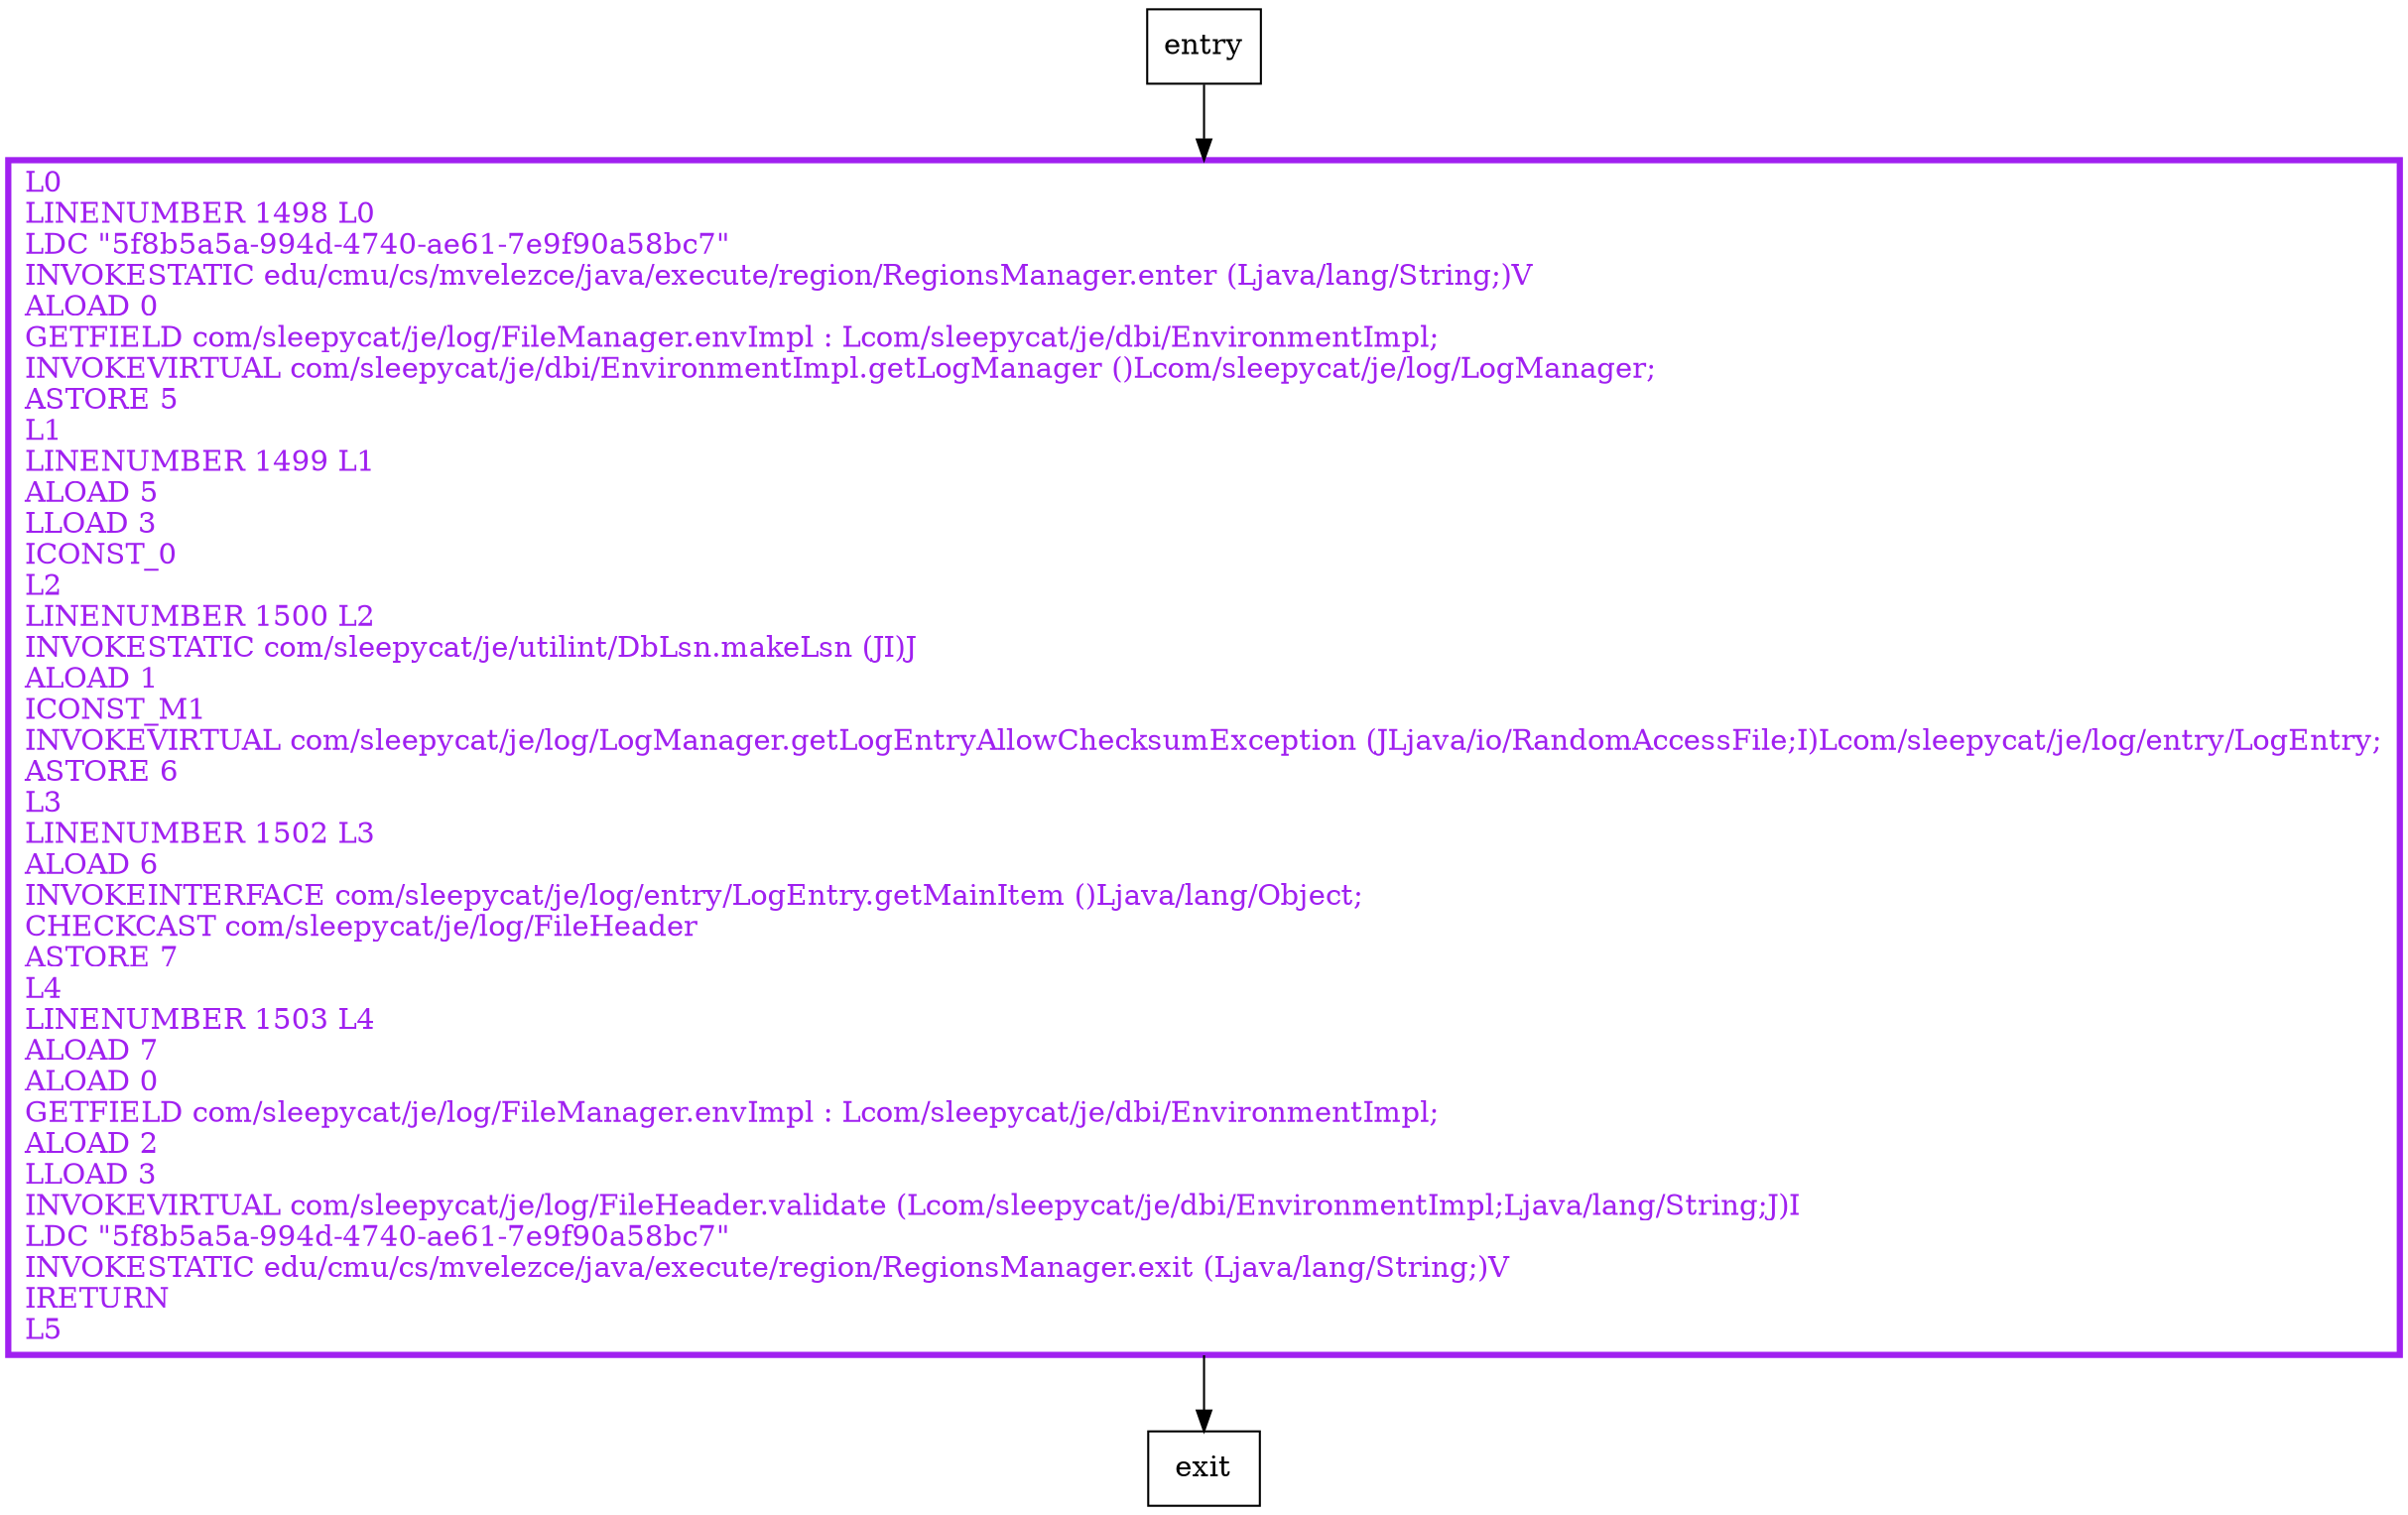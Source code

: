 digraph readAndValidateFileHeader {
node [shape=record];
1345183966 [label="L0\lLINENUMBER 1498 L0\lLDC \"5f8b5a5a-994d-4740-ae61-7e9f90a58bc7\"\lINVOKESTATIC edu/cmu/cs/mvelezce/java/execute/region/RegionsManager.enter (Ljava/lang/String;)V\lALOAD 0\lGETFIELD com/sleepycat/je/log/FileManager.envImpl : Lcom/sleepycat/je/dbi/EnvironmentImpl;\lINVOKEVIRTUAL com/sleepycat/je/dbi/EnvironmentImpl.getLogManager ()Lcom/sleepycat/je/log/LogManager;\lASTORE 5\lL1\lLINENUMBER 1499 L1\lALOAD 5\lLLOAD 3\lICONST_0\lL2\lLINENUMBER 1500 L2\lINVOKESTATIC com/sleepycat/je/utilint/DbLsn.makeLsn (JI)J\lALOAD 1\lICONST_M1\lINVOKEVIRTUAL com/sleepycat/je/log/LogManager.getLogEntryAllowChecksumException (JLjava/io/RandomAccessFile;I)Lcom/sleepycat/je/log/entry/LogEntry;\lASTORE 6\lL3\lLINENUMBER 1502 L3\lALOAD 6\lINVOKEINTERFACE com/sleepycat/je/log/entry/LogEntry.getMainItem ()Ljava/lang/Object;\lCHECKCAST com/sleepycat/je/log/FileHeader\lASTORE 7\lL4\lLINENUMBER 1503 L4\lALOAD 7\lALOAD 0\lGETFIELD com/sleepycat/je/log/FileManager.envImpl : Lcom/sleepycat/je/dbi/EnvironmentImpl;\lALOAD 2\lLLOAD 3\lINVOKEVIRTUAL com/sleepycat/je/log/FileHeader.validate (Lcom/sleepycat/je/dbi/EnvironmentImpl;Ljava/lang/String;J)I\lLDC \"5f8b5a5a-994d-4740-ae61-7e9f90a58bc7\"\lINVOKESTATIC edu/cmu/cs/mvelezce/java/execute/region/RegionsManager.exit (Ljava/lang/String;)V\lIRETURN\lL5\l"];
entry;
exit;
entry -> 1345183966
1345183966 -> exit
1345183966[fontcolor="purple", penwidth=3, color="purple"];
}

